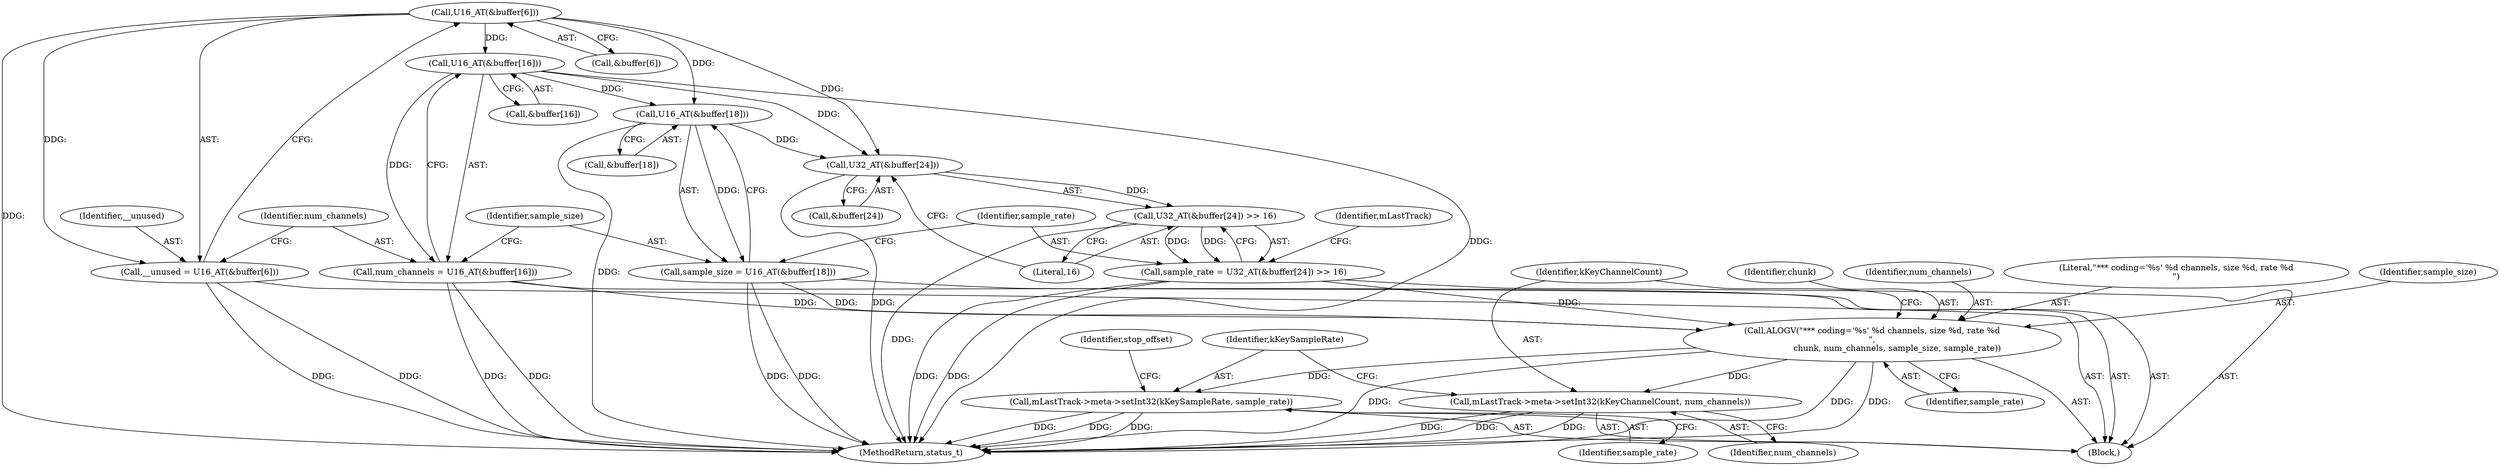 digraph "0_Android_e7142a0703bc93f75e213e96ebc19000022afed9@array" {
"1001587" [label="(Call,U16_AT(&buffer[6]))"];
"1001585" [label="(Call,__unused = U16_AT(&buffer[6]))"];
"1001595" [label="(Call,U16_AT(&buffer[16]))"];
"1001593" [label="(Call,num_channels = U16_AT(&buffer[16]))"];
"1001643" [label="(Call,ALOGV(\"*** coding='%s' %d channels, size %d, rate %d\n\",\n                   chunk, num_channels, sample_size, sample_rate))"];
"1001649" [label="(Call,mLastTrack->meta->setInt32(kKeyChannelCount, num_channels))"];
"1001652" [label="(Call,mLastTrack->meta->setInt32(kKeySampleRate, sample_rate))"];
"1001603" [label="(Call,U16_AT(&buffer[18]))"];
"1001601" [label="(Call,sample_size = U16_AT(&buffer[18]))"];
"1001612" [label="(Call,U32_AT(&buffer[24]))"];
"1001611" [label="(Call,U32_AT(&buffer[24]) >> 16)"];
"1001609" [label="(Call,sample_rate = U32_AT(&buffer[24]) >> 16)"];
"1001654" [label="(Identifier,sample_rate)"];
"1001585" [label="(Call,__unused = U16_AT(&buffer[6]))"];
"1001558" [label="(Block,)"];
"1001652" [label="(Call,mLastTrack->meta->setInt32(kKeySampleRate, sample_rate))"];
"1001644" [label="(Literal,\"*** coding='%s' %d channels, size %d, rate %d\n\")"];
"1001588" [label="(Call,&buffer[6])"];
"1001595" [label="(Call,U16_AT(&buffer[16]))"];
"1001612" [label="(Call,U32_AT(&buffer[24]))"];
"1001587" [label="(Call,U16_AT(&buffer[6]))"];
"1001603" [label="(Call,U16_AT(&buffer[18]))"];
"1001596" [label="(Call,&buffer[16])"];
"1001613" [label="(Call,&buffer[24])"];
"1001620" [label="(Identifier,mLastTrack)"];
"1001610" [label="(Identifier,sample_rate)"];
"1001602" [label="(Identifier,sample_size)"];
"1001609" [label="(Call,sample_rate = U32_AT(&buffer[24]) >> 16)"];
"1001651" [label="(Identifier,num_channels)"];
"1001594" [label="(Identifier,num_channels)"];
"1003275" [label="(MethodReturn,status_t)"];
"1001611" [label="(Call,U32_AT(&buffer[24]) >> 16)"];
"1001657" [label="(Identifier,stop_offset)"];
"1001650" [label="(Identifier,kKeyChannelCount)"];
"1001649" [label="(Call,mLastTrack->meta->setInt32(kKeyChannelCount, num_channels))"];
"1001653" [label="(Identifier,kKeySampleRate)"];
"1001647" [label="(Identifier,sample_size)"];
"1001648" [label="(Identifier,sample_rate)"];
"1001643" [label="(Call,ALOGV(\"*** coding='%s' %d channels, size %d, rate %d\n\",\n                   chunk, num_channels, sample_size, sample_rate))"];
"1001601" [label="(Call,sample_size = U16_AT(&buffer[18]))"];
"1001645" [label="(Identifier,chunk)"];
"1001617" [label="(Literal,16)"];
"1001646" [label="(Identifier,num_channels)"];
"1001604" [label="(Call,&buffer[18])"];
"1001593" [label="(Call,num_channels = U16_AT(&buffer[16]))"];
"1001586" [label="(Identifier,__unused)"];
"1001587" -> "1001585"  [label="AST: "];
"1001587" -> "1001588"  [label="CFG: "];
"1001588" -> "1001587"  [label="AST: "];
"1001585" -> "1001587"  [label="CFG: "];
"1001587" -> "1003275"  [label="DDG: "];
"1001587" -> "1001585"  [label="DDG: "];
"1001587" -> "1001595"  [label="DDG: "];
"1001587" -> "1001603"  [label="DDG: "];
"1001587" -> "1001612"  [label="DDG: "];
"1001585" -> "1001558"  [label="AST: "];
"1001586" -> "1001585"  [label="AST: "];
"1001594" -> "1001585"  [label="CFG: "];
"1001585" -> "1003275"  [label="DDG: "];
"1001585" -> "1003275"  [label="DDG: "];
"1001595" -> "1001593"  [label="AST: "];
"1001595" -> "1001596"  [label="CFG: "];
"1001596" -> "1001595"  [label="AST: "];
"1001593" -> "1001595"  [label="CFG: "];
"1001595" -> "1003275"  [label="DDG: "];
"1001595" -> "1001593"  [label="DDG: "];
"1001595" -> "1001603"  [label="DDG: "];
"1001595" -> "1001612"  [label="DDG: "];
"1001593" -> "1001558"  [label="AST: "];
"1001594" -> "1001593"  [label="AST: "];
"1001602" -> "1001593"  [label="CFG: "];
"1001593" -> "1003275"  [label="DDG: "];
"1001593" -> "1003275"  [label="DDG: "];
"1001593" -> "1001643"  [label="DDG: "];
"1001643" -> "1001558"  [label="AST: "];
"1001643" -> "1001648"  [label="CFG: "];
"1001644" -> "1001643"  [label="AST: "];
"1001645" -> "1001643"  [label="AST: "];
"1001646" -> "1001643"  [label="AST: "];
"1001647" -> "1001643"  [label="AST: "];
"1001648" -> "1001643"  [label="AST: "];
"1001650" -> "1001643"  [label="CFG: "];
"1001643" -> "1003275"  [label="DDG: "];
"1001643" -> "1003275"  [label="DDG: "];
"1001643" -> "1003275"  [label="DDG: "];
"1001601" -> "1001643"  [label="DDG: "];
"1001609" -> "1001643"  [label="DDG: "];
"1001643" -> "1001649"  [label="DDG: "];
"1001643" -> "1001652"  [label="DDG: "];
"1001649" -> "1001558"  [label="AST: "];
"1001649" -> "1001651"  [label="CFG: "];
"1001650" -> "1001649"  [label="AST: "];
"1001651" -> "1001649"  [label="AST: "];
"1001653" -> "1001649"  [label="CFG: "];
"1001649" -> "1003275"  [label="DDG: "];
"1001649" -> "1003275"  [label="DDG: "];
"1001649" -> "1003275"  [label="DDG: "];
"1001652" -> "1001558"  [label="AST: "];
"1001652" -> "1001654"  [label="CFG: "];
"1001653" -> "1001652"  [label="AST: "];
"1001654" -> "1001652"  [label="AST: "];
"1001657" -> "1001652"  [label="CFG: "];
"1001652" -> "1003275"  [label="DDG: "];
"1001652" -> "1003275"  [label="DDG: "];
"1001652" -> "1003275"  [label="DDG: "];
"1001603" -> "1001601"  [label="AST: "];
"1001603" -> "1001604"  [label="CFG: "];
"1001604" -> "1001603"  [label="AST: "];
"1001601" -> "1001603"  [label="CFG: "];
"1001603" -> "1003275"  [label="DDG: "];
"1001603" -> "1001601"  [label="DDG: "];
"1001603" -> "1001612"  [label="DDG: "];
"1001601" -> "1001558"  [label="AST: "];
"1001602" -> "1001601"  [label="AST: "];
"1001610" -> "1001601"  [label="CFG: "];
"1001601" -> "1003275"  [label="DDG: "];
"1001601" -> "1003275"  [label="DDG: "];
"1001612" -> "1001611"  [label="AST: "];
"1001612" -> "1001613"  [label="CFG: "];
"1001613" -> "1001612"  [label="AST: "];
"1001617" -> "1001612"  [label="CFG: "];
"1001612" -> "1003275"  [label="DDG: "];
"1001612" -> "1001611"  [label="DDG: "];
"1001611" -> "1001609"  [label="AST: "];
"1001611" -> "1001617"  [label="CFG: "];
"1001617" -> "1001611"  [label="AST: "];
"1001609" -> "1001611"  [label="CFG: "];
"1001611" -> "1003275"  [label="DDG: "];
"1001611" -> "1001609"  [label="DDG: "];
"1001611" -> "1001609"  [label="DDG: "];
"1001609" -> "1001558"  [label="AST: "];
"1001610" -> "1001609"  [label="AST: "];
"1001620" -> "1001609"  [label="CFG: "];
"1001609" -> "1003275"  [label="DDG: "];
"1001609" -> "1003275"  [label="DDG: "];
}

